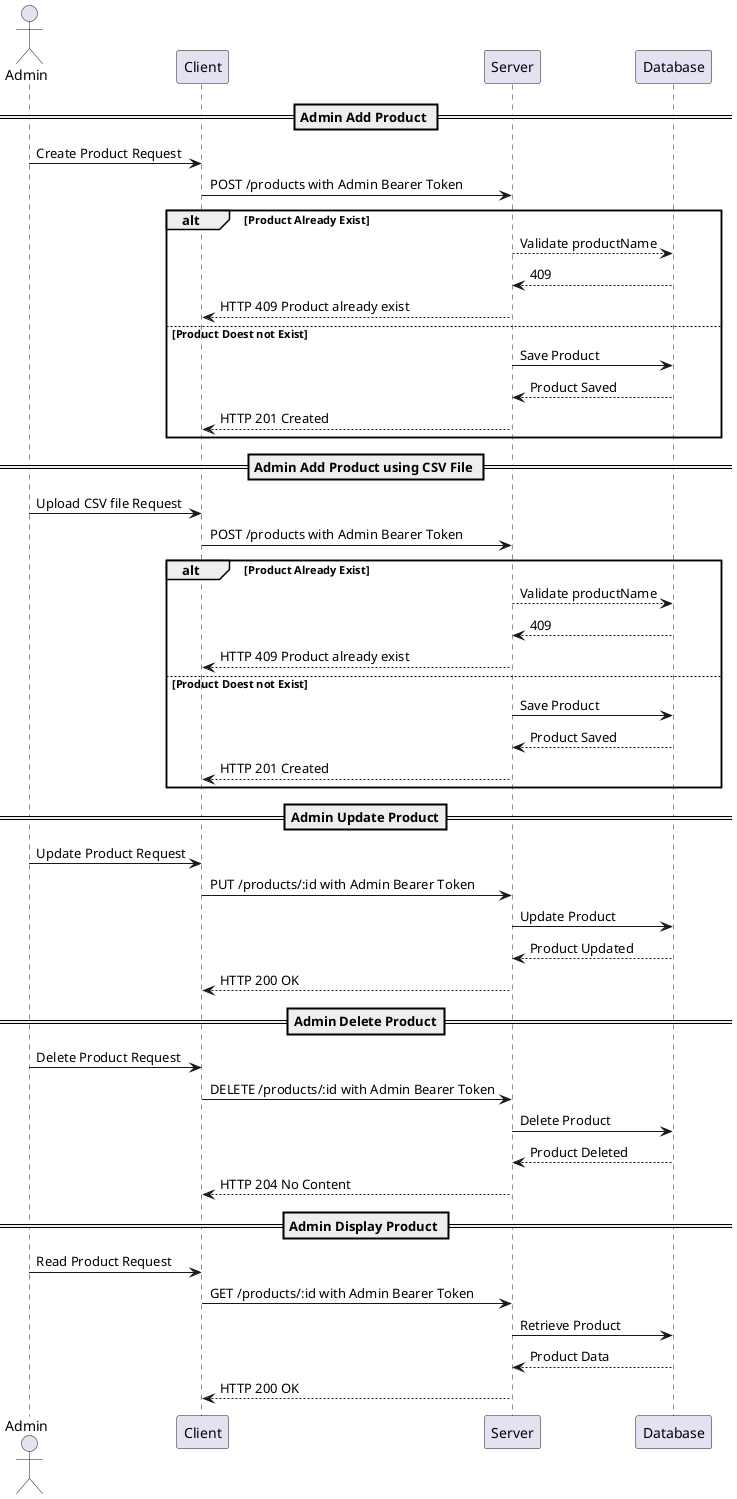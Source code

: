 @startuml



actor Admin
participant Client
participant Server
participant Database
 
== Admin Add Product ==

Admin -> Client : Create Product Request
Client -> Server : POST /products with Admin Bearer Token
alt Product Already Exist
Server --> Database : Validate productName
Database --> Server : 409
Server --> Client : HTTP 409 Product already exist
else Product Doest not Exist
Server -> Database : Save Product
Database --> Server : Product Saved
Server --> Client : HTTP 201 Created
end


== Admin Add Product using CSV File ==
Admin -> Client : Upload CSV file Request
Client -> Server : POST /products with Admin Bearer Token
alt Product Already Exist
Server --> Database : Validate productName
Database --> Server : 409
Server --> Client : HTTP 409 Product already exist
else Product Doest not Exist
Server -> Database : Save Product
Database --> Server : Product Saved
Server --> Client : HTTP 201 Created
end

== Admin Update Product==
Admin -> Client : Update Product Request
Client -> Server : PUT /products/:id with Admin Bearer Token
Server -> Database : Update Product
Database --> Server : Product Updated
Server --> Client : HTTP 200 OK

== Admin Delete Product==
Admin -> Client : Delete Product Request
Client -> Server : DELETE /products/:id with Admin Bearer Token
Server -> Database : Delete Product
Database --> Server : Product Deleted
Server --> Client : HTTP 204 No Content

== Admin Display Product ==
Admin -> Client : Read Product Request
Client -> Server : GET /products/:id with Admin Bearer Token
Server -> Database : Retrieve Product
Database --> Server : Product Data
Server --> Client : HTTP 200 OK


@enduml